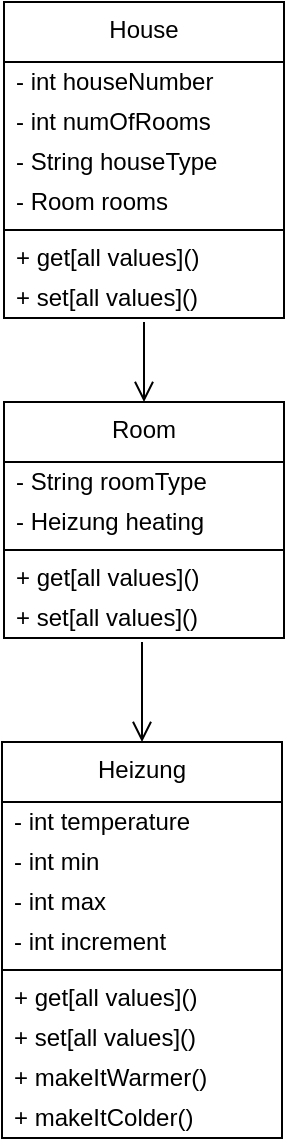 <mxfile version="21.8.2" type="device">
  <diagram name="Seite-1" id="58eUkqEzdG1J3-FEQ9ON">
    <mxGraphModel dx="1034" dy="510" grid="1" gridSize="10" guides="1" tooltips="1" connect="1" arrows="1" fold="1" page="1" pageScale="1" pageWidth="827" pageHeight="1169" math="0" shadow="0">
      <root>
        <mxCell id="0" />
        <mxCell id="1" parent="0" />
        <mxCell id="vJs1g4UaoCQR0YkuGtEA-2" value="Heizung" style="swimlane;fontStyle=0;align=center;verticalAlign=top;childLayout=stackLayout;horizontal=1;startSize=30;horizontalStack=0;resizeParent=1;resizeParentMax=0;resizeLast=0;collapsible=0;marginBottom=0;html=1;whiteSpace=wrap;" vertex="1" parent="1">
          <mxGeometry x="343" y="480" width="140" height="198" as="geometry" />
        </mxCell>
        <mxCell id="vJs1g4UaoCQR0YkuGtEA-4" value="- int temperature" style="text;html=1;strokeColor=none;fillColor=none;align=left;verticalAlign=middle;spacingLeft=4;spacingRight=4;overflow=hidden;rotatable=0;points=[[0,0.5],[1,0.5]];portConstraint=eastwest;whiteSpace=wrap;" vertex="1" parent="vJs1g4UaoCQR0YkuGtEA-2">
          <mxGeometry y="30" width="140" height="20" as="geometry" />
        </mxCell>
        <mxCell id="vJs1g4UaoCQR0YkuGtEA-10" value="- int min" style="text;html=1;strokeColor=none;fillColor=none;align=left;verticalAlign=middle;spacingLeft=4;spacingRight=4;overflow=hidden;rotatable=0;points=[[0,0.5],[1,0.5]];portConstraint=eastwest;whiteSpace=wrap;" vertex="1" parent="vJs1g4UaoCQR0YkuGtEA-2">
          <mxGeometry y="50" width="140" height="20" as="geometry" />
        </mxCell>
        <mxCell id="vJs1g4UaoCQR0YkuGtEA-11" value="- int max" style="text;html=1;strokeColor=none;fillColor=none;align=left;verticalAlign=middle;spacingLeft=4;spacingRight=4;overflow=hidden;rotatable=0;points=[[0,0.5],[1,0.5]];portConstraint=eastwest;whiteSpace=wrap;" vertex="1" parent="vJs1g4UaoCQR0YkuGtEA-2">
          <mxGeometry y="70" width="140" height="20" as="geometry" />
        </mxCell>
        <mxCell id="vJs1g4UaoCQR0YkuGtEA-12" value="- int increment" style="text;html=1;strokeColor=none;fillColor=none;align=left;verticalAlign=middle;spacingLeft=4;spacingRight=4;overflow=hidden;rotatable=0;points=[[0,0.5],[1,0.5]];portConstraint=eastwest;whiteSpace=wrap;" vertex="1" parent="vJs1g4UaoCQR0YkuGtEA-2">
          <mxGeometry y="90" width="140" height="20" as="geometry" />
        </mxCell>
        <mxCell id="vJs1g4UaoCQR0YkuGtEA-7" value="" style="line;strokeWidth=1;fillColor=none;align=left;verticalAlign=middle;spacingTop=-1;spacingLeft=3;spacingRight=3;rotatable=0;labelPosition=right;points=[];portConstraint=eastwest;" vertex="1" parent="vJs1g4UaoCQR0YkuGtEA-2">
          <mxGeometry y="110" width="140" height="8" as="geometry" />
        </mxCell>
        <mxCell id="vJs1g4UaoCQR0YkuGtEA-9" value="+ get[all values]()" style="text;html=1;strokeColor=none;fillColor=none;align=left;verticalAlign=middle;spacingLeft=4;spacingRight=4;overflow=hidden;rotatable=0;points=[[0,0.5],[1,0.5]];portConstraint=eastwest;whiteSpace=wrap;" vertex="1" parent="vJs1g4UaoCQR0YkuGtEA-2">
          <mxGeometry y="118" width="140" height="20" as="geometry" />
        </mxCell>
        <mxCell id="vJs1g4UaoCQR0YkuGtEA-13" value="+ set[all values]()" style="text;html=1;strokeColor=none;fillColor=none;align=left;verticalAlign=middle;spacingLeft=4;spacingRight=4;overflow=hidden;rotatable=0;points=[[0,0.5],[1,0.5]];portConstraint=eastwest;whiteSpace=wrap;" vertex="1" parent="vJs1g4UaoCQR0YkuGtEA-2">
          <mxGeometry y="138" width="140" height="20" as="geometry" />
        </mxCell>
        <mxCell id="vJs1g4UaoCQR0YkuGtEA-21" value="+ makeItWarmer()" style="text;html=1;strokeColor=none;fillColor=none;align=left;verticalAlign=middle;spacingLeft=4;spacingRight=4;overflow=hidden;rotatable=0;points=[[0,0.5],[1,0.5]];portConstraint=eastwest;whiteSpace=wrap;" vertex="1" parent="vJs1g4UaoCQR0YkuGtEA-2">
          <mxGeometry y="158" width="140" height="20" as="geometry" />
        </mxCell>
        <mxCell id="vJs1g4UaoCQR0YkuGtEA-22" value="+ makeItColder()" style="text;html=1;strokeColor=none;fillColor=none;align=left;verticalAlign=middle;spacingLeft=4;spacingRight=4;overflow=hidden;rotatable=0;points=[[0,0.5],[1,0.5]];portConstraint=eastwest;whiteSpace=wrap;" vertex="1" parent="vJs1g4UaoCQR0YkuGtEA-2">
          <mxGeometry y="178" width="140" height="20" as="geometry" />
        </mxCell>
        <mxCell id="vJs1g4UaoCQR0YkuGtEA-29" value="House" style="swimlane;fontStyle=0;align=center;verticalAlign=top;childLayout=stackLayout;horizontal=1;startSize=30;horizontalStack=0;resizeParent=1;resizeParentMax=0;resizeLast=0;collapsible=0;marginBottom=0;html=1;whiteSpace=wrap;" vertex="1" parent="1">
          <mxGeometry x="344" y="110" width="140" height="158" as="geometry" />
        </mxCell>
        <mxCell id="vJs1g4UaoCQR0YkuGtEA-31" value="- int houseNumber" style="text;html=1;strokeColor=none;fillColor=none;align=left;verticalAlign=middle;spacingLeft=4;spacingRight=4;overflow=hidden;rotatable=0;points=[[0,0.5],[1,0.5]];portConstraint=eastwest;whiteSpace=wrap;" vertex="1" parent="vJs1g4UaoCQR0YkuGtEA-29">
          <mxGeometry y="30" width="140" height="20" as="geometry" />
        </mxCell>
        <mxCell id="vJs1g4UaoCQR0YkuGtEA-37" value="- int numOfRooms" style="text;html=1;strokeColor=none;fillColor=none;align=left;verticalAlign=middle;spacingLeft=4;spacingRight=4;overflow=hidden;rotatable=0;points=[[0,0.5],[1,0.5]];portConstraint=eastwest;whiteSpace=wrap;" vertex="1" parent="vJs1g4UaoCQR0YkuGtEA-29">
          <mxGeometry y="50" width="140" height="20" as="geometry" />
        </mxCell>
        <mxCell id="vJs1g4UaoCQR0YkuGtEA-38" value="- String houseType" style="text;html=1;strokeColor=none;fillColor=none;align=left;verticalAlign=middle;spacingLeft=4;spacingRight=4;overflow=hidden;rotatable=0;points=[[0,0.5],[1,0.5]];portConstraint=eastwest;whiteSpace=wrap;" vertex="1" parent="vJs1g4UaoCQR0YkuGtEA-29">
          <mxGeometry y="70" width="140" height="20" as="geometry" />
        </mxCell>
        <mxCell id="vJs1g4UaoCQR0YkuGtEA-52" value="- Room rooms" style="text;html=1;strokeColor=none;fillColor=none;align=left;verticalAlign=middle;spacingLeft=4;spacingRight=4;overflow=hidden;rotatable=0;points=[[0,0.5],[1,0.5]];portConstraint=eastwest;whiteSpace=wrap;" vertex="1" parent="vJs1g4UaoCQR0YkuGtEA-29">
          <mxGeometry y="90" width="140" height="20" as="geometry" />
        </mxCell>
        <mxCell id="vJs1g4UaoCQR0YkuGtEA-34" value="" style="line;strokeWidth=1;fillColor=none;align=left;verticalAlign=middle;spacingTop=-1;spacingLeft=3;spacingRight=3;rotatable=0;labelPosition=right;points=[];portConstraint=eastwest;" vertex="1" parent="vJs1g4UaoCQR0YkuGtEA-29">
          <mxGeometry y="110" width="140" height="8" as="geometry" />
        </mxCell>
        <mxCell id="vJs1g4UaoCQR0YkuGtEA-41" value="+ get[all values]()" style="text;html=1;strokeColor=none;fillColor=none;align=left;verticalAlign=middle;spacingLeft=4;spacingRight=4;overflow=hidden;rotatable=0;points=[[0,0.5],[1,0.5]];portConstraint=eastwest;whiteSpace=wrap;" vertex="1" parent="vJs1g4UaoCQR0YkuGtEA-29">
          <mxGeometry y="118" width="140" height="20" as="geometry" />
        </mxCell>
        <mxCell id="vJs1g4UaoCQR0YkuGtEA-42" value="+ set[all values]()" style="text;html=1;strokeColor=none;fillColor=none;align=left;verticalAlign=middle;spacingLeft=4;spacingRight=4;overflow=hidden;rotatable=0;points=[[0,0.5],[1,0.5]];portConstraint=eastwest;whiteSpace=wrap;" vertex="1" parent="vJs1g4UaoCQR0YkuGtEA-29">
          <mxGeometry y="138" width="140" height="20" as="geometry" />
        </mxCell>
        <mxCell id="vJs1g4UaoCQR0YkuGtEA-43" value="Room" style="swimlane;fontStyle=0;align=center;verticalAlign=top;childLayout=stackLayout;horizontal=1;startSize=30;horizontalStack=0;resizeParent=1;resizeParentMax=0;resizeLast=0;collapsible=0;marginBottom=0;html=1;whiteSpace=wrap;" vertex="1" parent="1">
          <mxGeometry x="344" y="310" width="140" height="118" as="geometry" />
        </mxCell>
        <mxCell id="vJs1g4UaoCQR0YkuGtEA-45" value="- String roomType" style="text;html=1;strokeColor=none;fillColor=none;align=left;verticalAlign=middle;spacingLeft=4;spacingRight=4;overflow=hidden;rotatable=0;points=[[0,0.5],[1,0.5]];portConstraint=eastwest;whiteSpace=wrap;" vertex="1" parent="vJs1g4UaoCQR0YkuGtEA-43">
          <mxGeometry y="30" width="140" height="20" as="geometry" />
        </mxCell>
        <mxCell id="vJs1g4UaoCQR0YkuGtEA-53" value="- Heizung heating" style="text;html=1;strokeColor=none;fillColor=none;align=left;verticalAlign=middle;spacingLeft=4;spacingRight=4;overflow=hidden;rotatable=0;points=[[0,0.5],[1,0.5]];portConstraint=eastwest;whiteSpace=wrap;" vertex="1" parent="vJs1g4UaoCQR0YkuGtEA-43">
          <mxGeometry y="50" width="140" height="20" as="geometry" />
        </mxCell>
        <mxCell id="vJs1g4UaoCQR0YkuGtEA-48" value="" style="line;strokeWidth=1;fillColor=none;align=left;verticalAlign=middle;spacingTop=-1;spacingLeft=3;spacingRight=3;rotatable=0;labelPosition=right;points=[];portConstraint=eastwest;" vertex="1" parent="vJs1g4UaoCQR0YkuGtEA-43">
          <mxGeometry y="70" width="140" height="8" as="geometry" />
        </mxCell>
        <mxCell id="vJs1g4UaoCQR0YkuGtEA-54" value="+ get[all values]()" style="text;html=1;strokeColor=none;fillColor=none;align=left;verticalAlign=middle;spacingLeft=4;spacingRight=4;overflow=hidden;rotatable=0;points=[[0,0.5],[1,0.5]];portConstraint=eastwest;whiteSpace=wrap;" vertex="1" parent="vJs1g4UaoCQR0YkuGtEA-43">
          <mxGeometry y="78" width="140" height="20" as="geometry" />
        </mxCell>
        <mxCell id="vJs1g4UaoCQR0YkuGtEA-55" value="+ set[all values]()" style="text;html=1;strokeColor=none;fillColor=none;align=left;verticalAlign=middle;spacingLeft=4;spacingRight=4;overflow=hidden;rotatable=0;points=[[0,0.5],[1,0.5]];portConstraint=eastwest;whiteSpace=wrap;" vertex="1" parent="vJs1g4UaoCQR0YkuGtEA-43">
          <mxGeometry y="98" width="140" height="20" as="geometry" />
        </mxCell>
        <mxCell id="vJs1g4UaoCQR0YkuGtEA-56" value="" style="endArrow=open;startArrow=none;endFill=0;startFill=0;endSize=8;html=1;verticalAlign=bottom;labelBackgroundColor=none;strokeWidth=1;rounded=0;entryX=0.5;entryY=0;entryDx=0;entryDy=0;" edge="1" parent="1" target="vJs1g4UaoCQR0YkuGtEA-43">
          <mxGeometry width="160" relative="1" as="geometry">
            <mxPoint x="414" y="270" as="sourcePoint" />
            <mxPoint x="590" y="350" as="targetPoint" />
          </mxGeometry>
        </mxCell>
        <mxCell id="vJs1g4UaoCQR0YkuGtEA-57" value="" style="endArrow=open;startArrow=none;endFill=0;startFill=0;endSize=8;html=1;verticalAlign=bottom;labelBackgroundColor=none;strokeWidth=1;rounded=0;entryX=0.5;entryY=0;entryDx=0;entryDy=0;" edge="1" parent="1" target="vJs1g4UaoCQR0YkuGtEA-2">
          <mxGeometry width="160" relative="1" as="geometry">
            <mxPoint x="413" y="430" as="sourcePoint" />
            <mxPoint x="590" y="460" as="targetPoint" />
          </mxGeometry>
        </mxCell>
      </root>
    </mxGraphModel>
  </diagram>
</mxfile>
